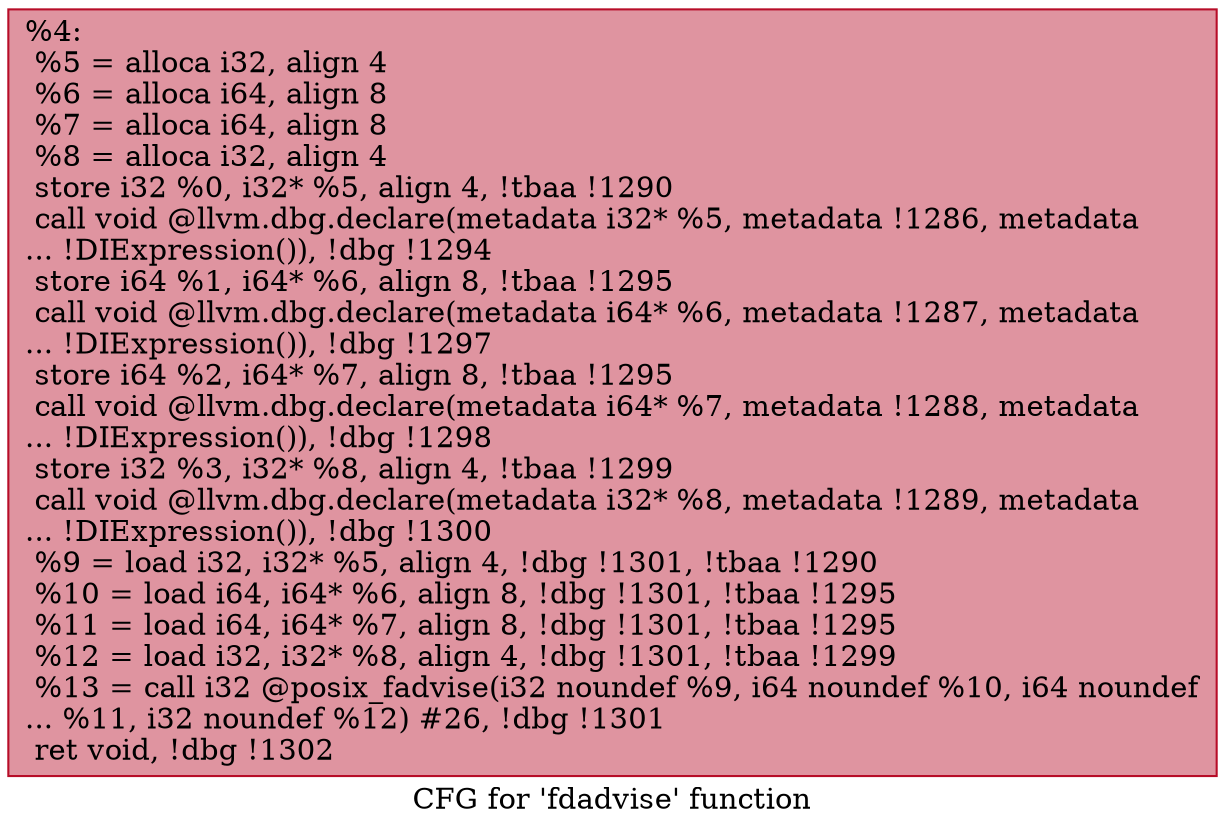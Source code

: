digraph "CFG for 'fdadvise' function" {
	label="CFG for 'fdadvise' function";

	Node0x2625c70 [shape=record,color="#b70d28ff", style=filled, fillcolor="#b70d2870",label="{%4:\l  %5 = alloca i32, align 4\l  %6 = alloca i64, align 8\l  %7 = alloca i64, align 8\l  %8 = alloca i32, align 4\l  store i32 %0, i32* %5, align 4, !tbaa !1290\l  call void @llvm.dbg.declare(metadata i32* %5, metadata !1286, metadata\l... !DIExpression()), !dbg !1294\l  store i64 %1, i64* %6, align 8, !tbaa !1295\l  call void @llvm.dbg.declare(metadata i64* %6, metadata !1287, metadata\l... !DIExpression()), !dbg !1297\l  store i64 %2, i64* %7, align 8, !tbaa !1295\l  call void @llvm.dbg.declare(metadata i64* %7, metadata !1288, metadata\l... !DIExpression()), !dbg !1298\l  store i32 %3, i32* %8, align 4, !tbaa !1299\l  call void @llvm.dbg.declare(metadata i32* %8, metadata !1289, metadata\l... !DIExpression()), !dbg !1300\l  %9 = load i32, i32* %5, align 4, !dbg !1301, !tbaa !1290\l  %10 = load i64, i64* %6, align 8, !dbg !1301, !tbaa !1295\l  %11 = load i64, i64* %7, align 8, !dbg !1301, !tbaa !1295\l  %12 = load i32, i32* %8, align 4, !dbg !1301, !tbaa !1299\l  %13 = call i32 @posix_fadvise(i32 noundef %9, i64 noundef %10, i64 noundef\l... %11, i32 noundef %12) #26, !dbg !1301\l  ret void, !dbg !1302\l}"];
}
